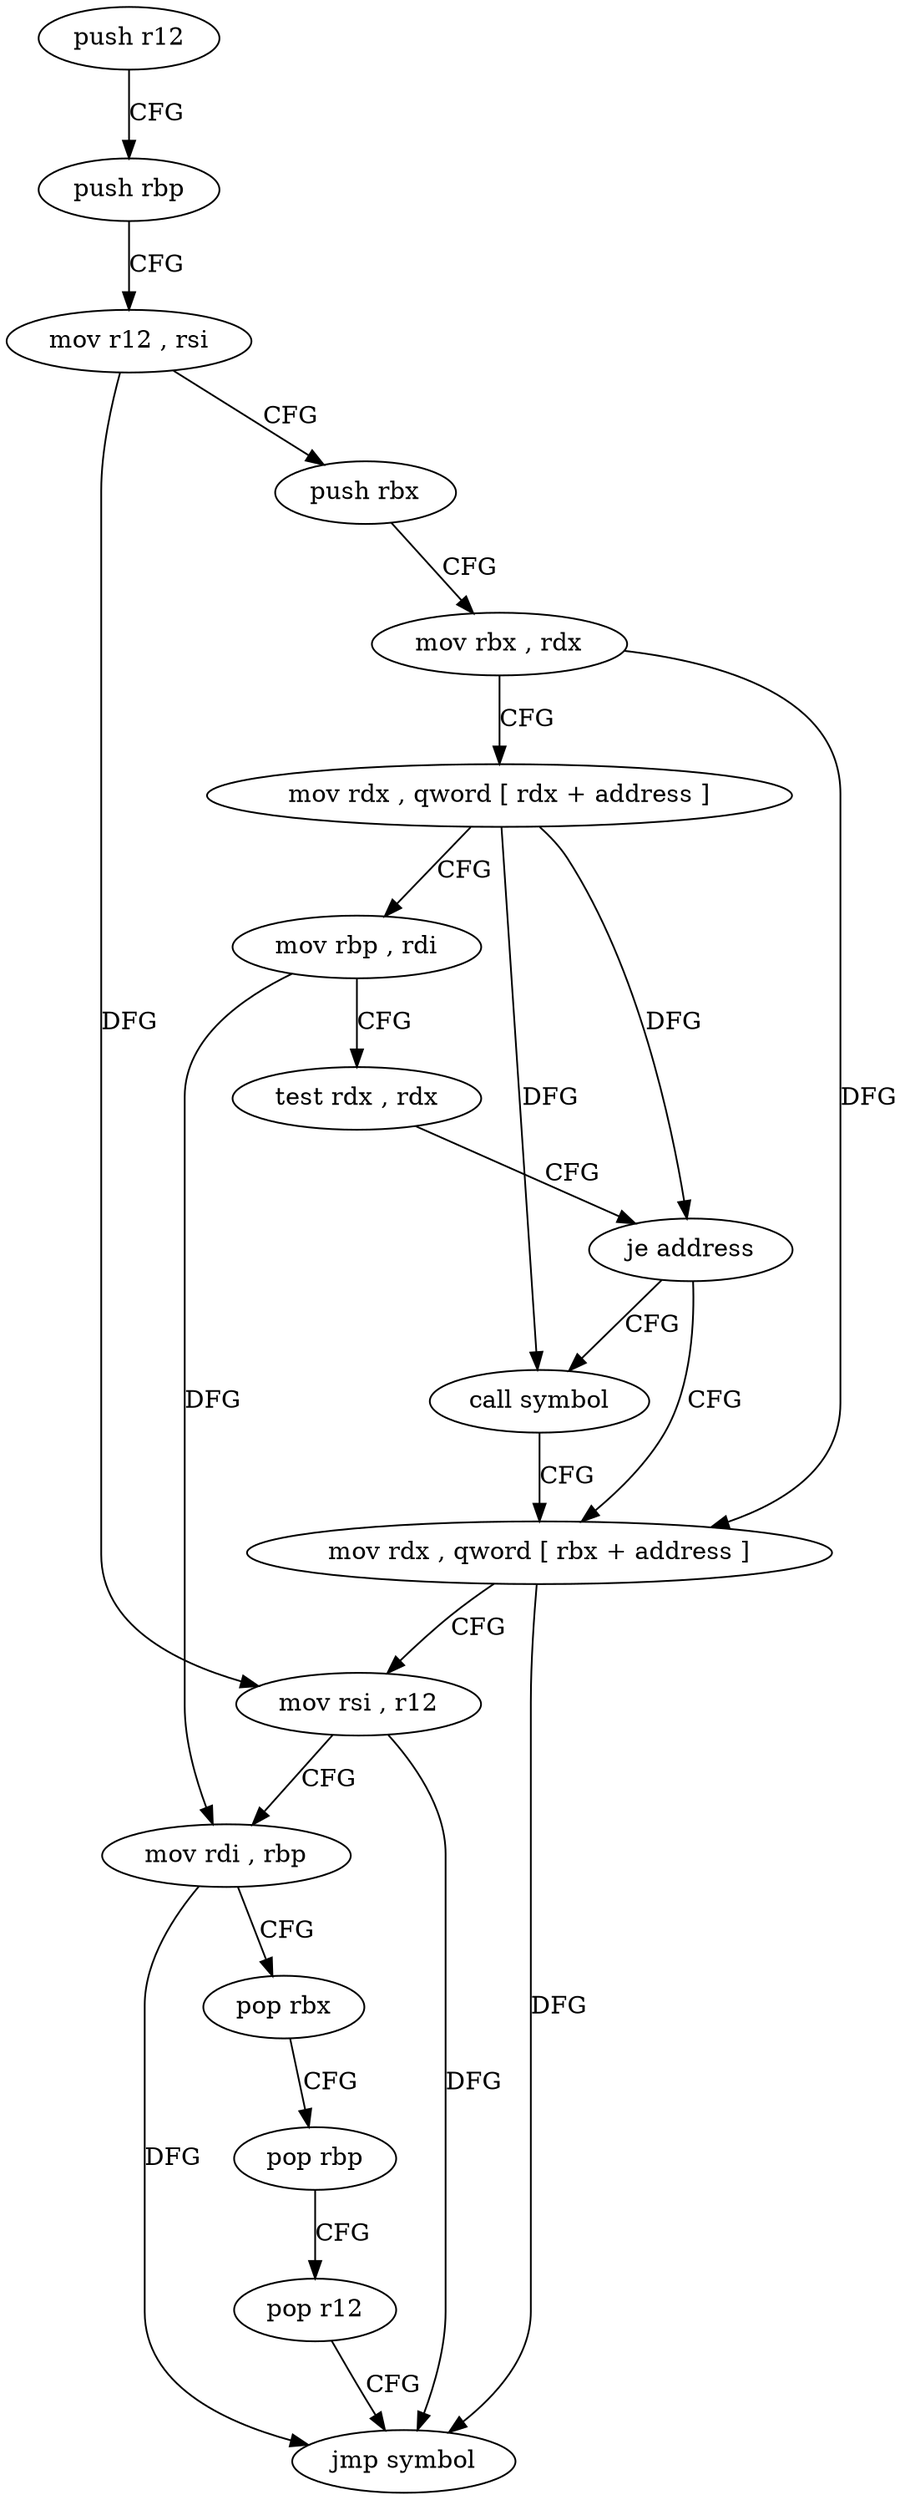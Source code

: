 digraph "func" {
"4213856" [label = "push r12" ]
"4213858" [label = "push rbp" ]
"4213859" [label = "mov r12 , rsi" ]
"4213862" [label = "push rbx" ]
"4213863" [label = "mov rbx , rdx" ]
"4213866" [label = "mov rdx , qword [ rdx + address ]" ]
"4213873" [label = "mov rbp , rdi" ]
"4213876" [label = "test rdx , rdx" ]
"4213879" [label = "je address" ]
"4213886" [label = "mov rdx , qword [ rbx + address ]" ]
"4213881" [label = "call symbol" ]
"4213893" [label = "mov rsi , r12" ]
"4213896" [label = "mov rdi , rbp" ]
"4213899" [label = "pop rbx" ]
"4213900" [label = "pop rbp" ]
"4213901" [label = "pop r12" ]
"4213903" [label = "jmp symbol" ]
"4213856" -> "4213858" [ label = "CFG" ]
"4213858" -> "4213859" [ label = "CFG" ]
"4213859" -> "4213862" [ label = "CFG" ]
"4213859" -> "4213893" [ label = "DFG" ]
"4213862" -> "4213863" [ label = "CFG" ]
"4213863" -> "4213866" [ label = "CFG" ]
"4213863" -> "4213886" [ label = "DFG" ]
"4213866" -> "4213873" [ label = "CFG" ]
"4213866" -> "4213879" [ label = "DFG" ]
"4213866" -> "4213881" [ label = "DFG" ]
"4213873" -> "4213876" [ label = "CFG" ]
"4213873" -> "4213896" [ label = "DFG" ]
"4213876" -> "4213879" [ label = "CFG" ]
"4213879" -> "4213886" [ label = "CFG" ]
"4213879" -> "4213881" [ label = "CFG" ]
"4213886" -> "4213893" [ label = "CFG" ]
"4213886" -> "4213903" [ label = "DFG" ]
"4213881" -> "4213886" [ label = "CFG" ]
"4213893" -> "4213896" [ label = "CFG" ]
"4213893" -> "4213903" [ label = "DFG" ]
"4213896" -> "4213899" [ label = "CFG" ]
"4213896" -> "4213903" [ label = "DFG" ]
"4213899" -> "4213900" [ label = "CFG" ]
"4213900" -> "4213901" [ label = "CFG" ]
"4213901" -> "4213903" [ label = "CFG" ]
}
